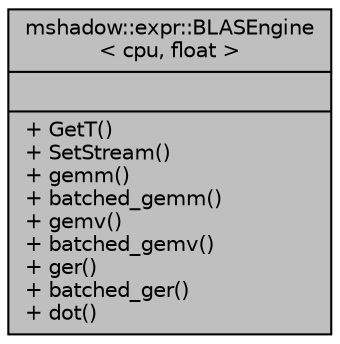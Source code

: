 digraph "mshadow::expr::BLASEngine&lt; cpu, float &gt;"
{
 // LATEX_PDF_SIZE
  edge [fontname="Helvetica",fontsize="10",labelfontname="Helvetica",labelfontsize="10"];
  node [fontname="Helvetica",fontsize="10",shape=record];
  Node1 [label="{mshadow::expr::BLASEngine\l\< cpu, float \>\n||+ GetT()\l+ SetStream()\l+ gemm()\l+ batched_gemm()\l+ gemv()\l+ batched_gemv()\l+ ger()\l+ batched_ger()\l+ dot()\l}",height=0.2,width=0.4,color="black", fillcolor="grey75", style="filled", fontcolor="black",tooltip=" "];
}
